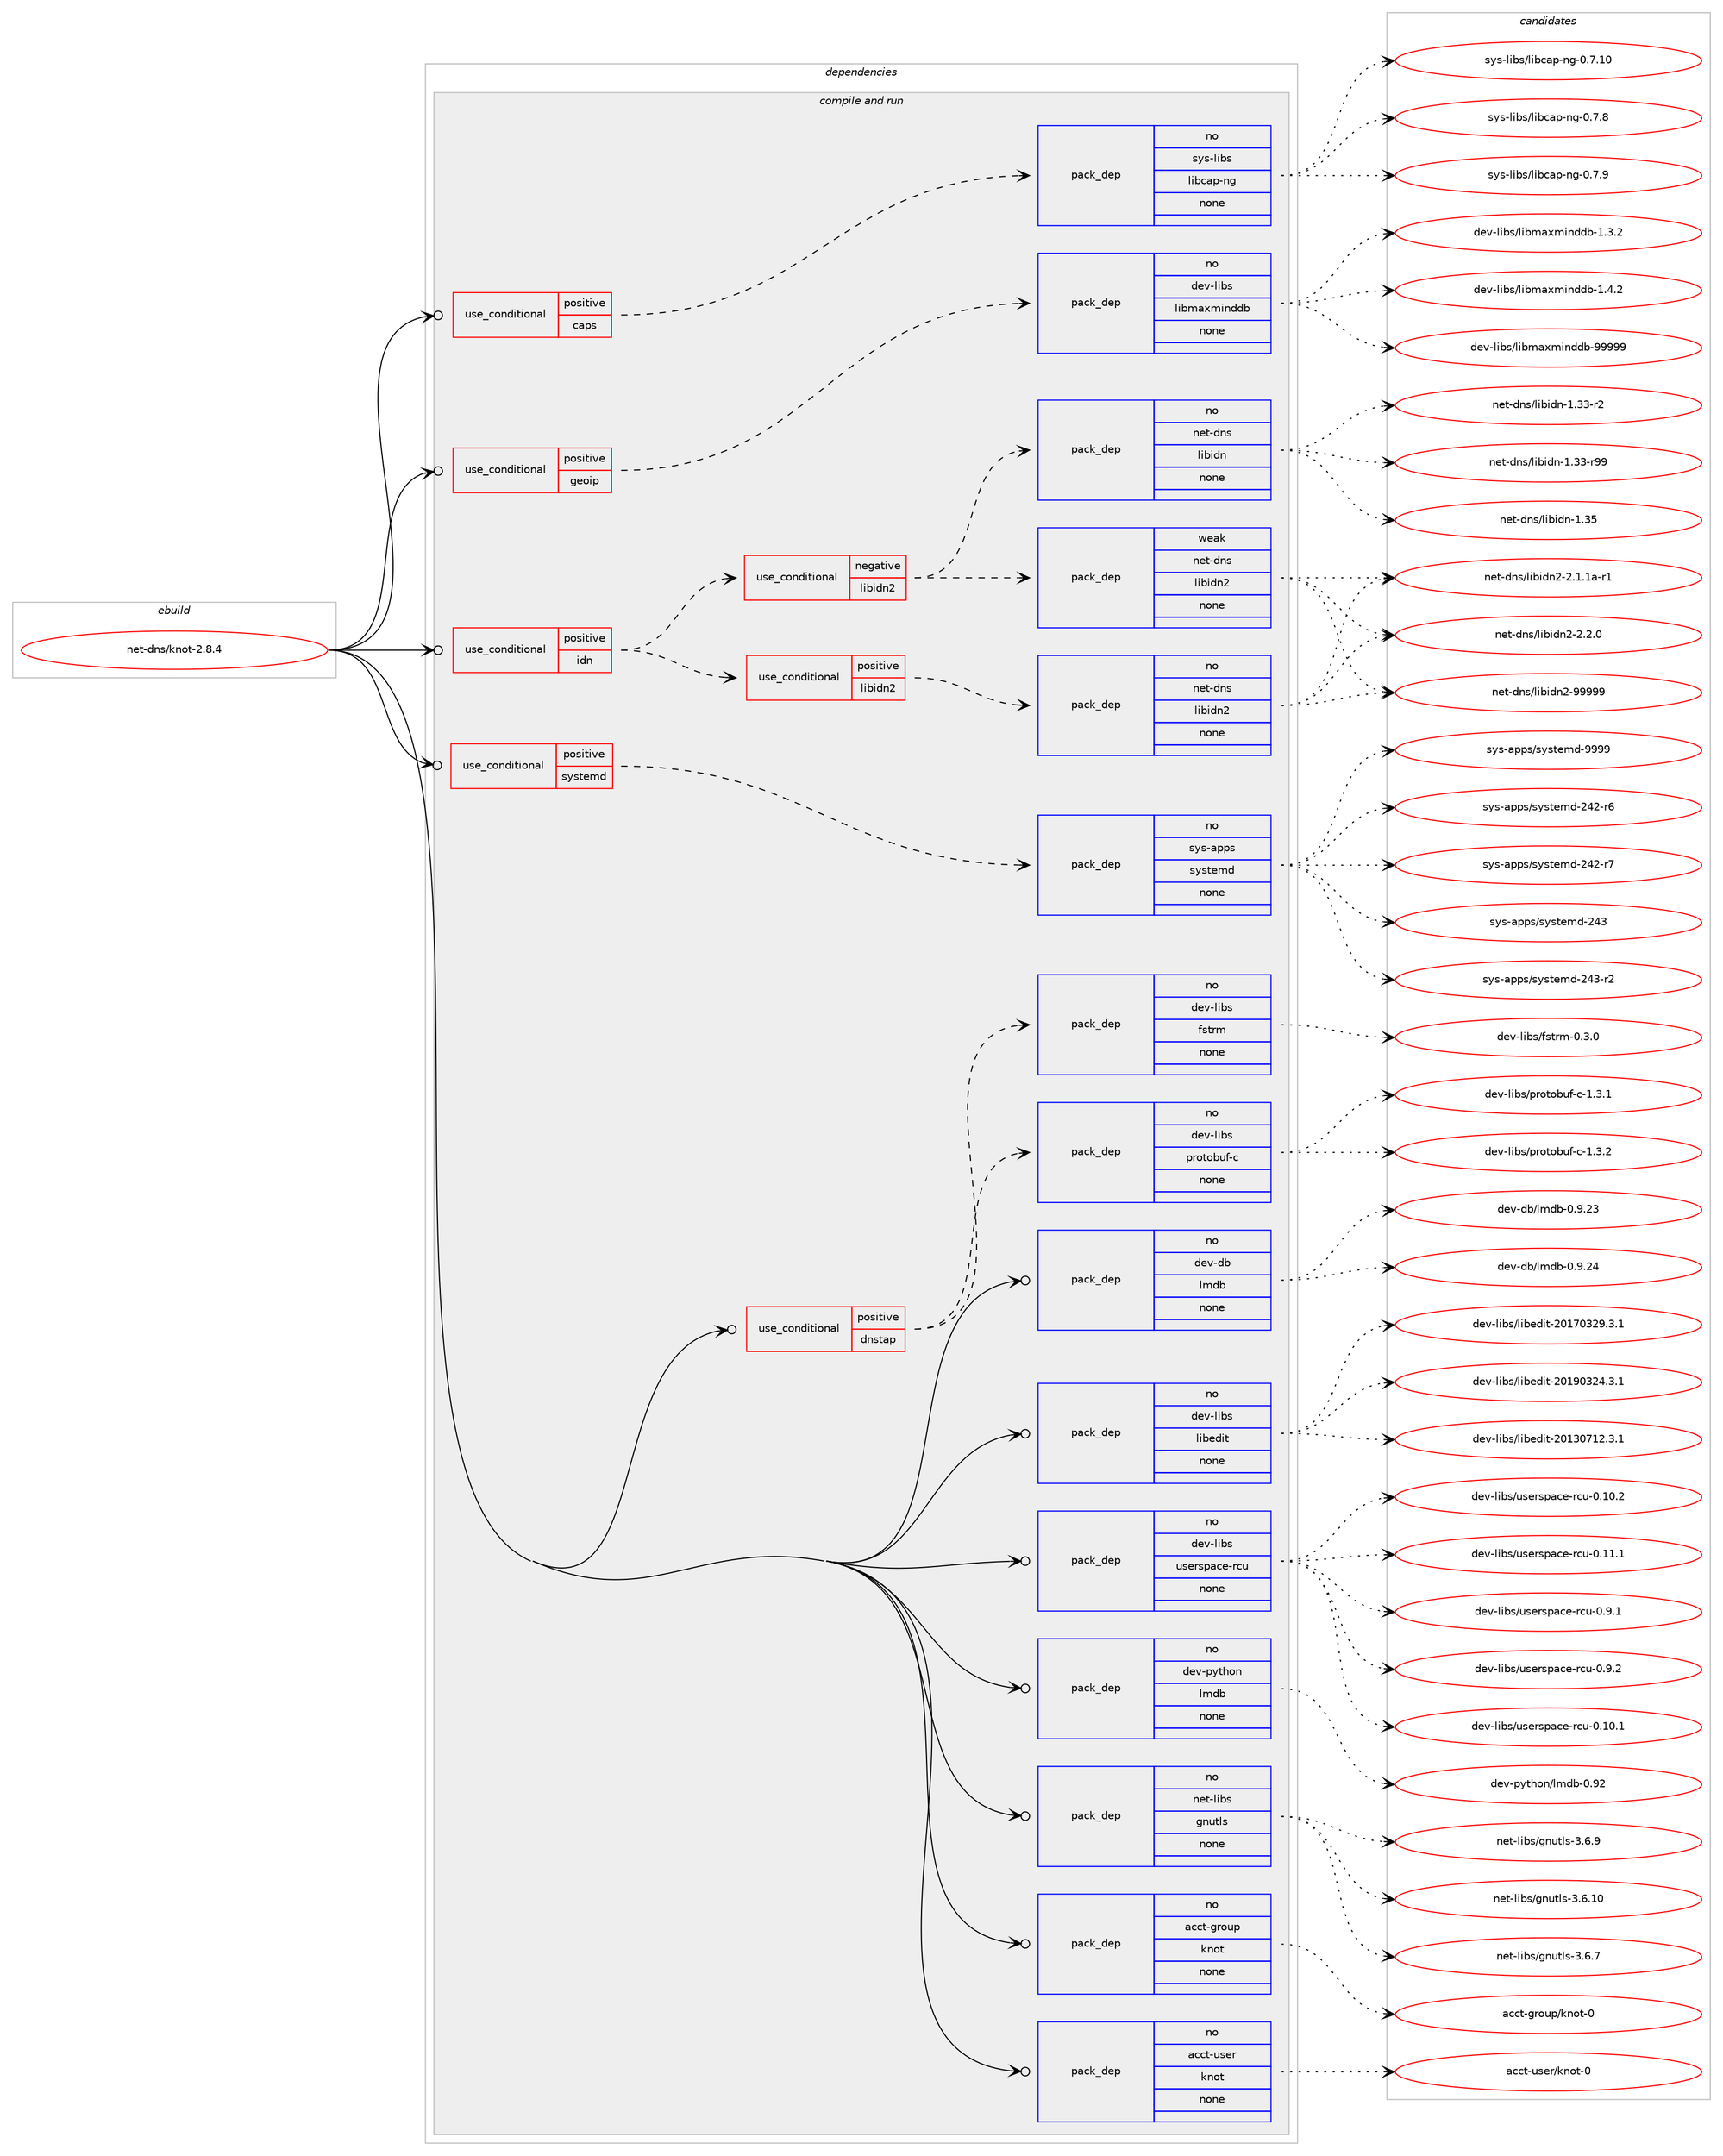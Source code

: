 digraph prolog {

# *************
# Graph options
# *************

newrank=true;
concentrate=true;
compound=true;
graph [rankdir=LR,fontname=Helvetica,fontsize=10,ranksep=1.5];#, ranksep=2.5, nodesep=0.2];
edge  [arrowhead=vee];
node  [fontname=Helvetica,fontsize=10];

# **********
# The ebuild
# **********

subgraph cluster_leftcol {
color=gray;
rank=same;
label=<<i>ebuild</i>>;
id [label="net-dns/knot-2.8.4", color=red, width=4, href="../net-dns/knot-2.8.4.svg"];
}

# ****************
# The dependencies
# ****************

subgraph cluster_midcol {
color=gray;
label=<<i>dependencies</i>>;
subgraph cluster_compile {
fillcolor="#eeeeee";
style=filled;
label=<<i>compile</i>>;
}
subgraph cluster_compileandrun {
fillcolor="#eeeeee";
style=filled;
label=<<i>compile and run</i>>;
subgraph cond199288 {
dependency818341 [label=<<TABLE BORDER="0" CELLBORDER="1" CELLSPACING="0" CELLPADDING="4"><TR><TD ROWSPAN="3" CELLPADDING="10">use_conditional</TD></TR><TR><TD>positive</TD></TR><TR><TD>caps</TD></TR></TABLE>>, shape=none, color=red];
subgraph pack604745 {
dependency818342 [label=<<TABLE BORDER="0" CELLBORDER="1" CELLSPACING="0" CELLPADDING="4" WIDTH="220"><TR><TD ROWSPAN="6" CELLPADDING="30">pack_dep</TD></TR><TR><TD WIDTH="110">no</TD></TR><TR><TD>sys-libs</TD></TR><TR><TD>libcap-ng</TD></TR><TR><TD>none</TD></TR><TR><TD></TD></TR></TABLE>>, shape=none, color=blue];
}
dependency818341:e -> dependency818342:w [weight=20,style="dashed",arrowhead="vee"];
}
id:e -> dependency818341:w [weight=20,style="solid",arrowhead="odotvee"];
subgraph cond199289 {
dependency818343 [label=<<TABLE BORDER="0" CELLBORDER="1" CELLSPACING="0" CELLPADDING="4"><TR><TD ROWSPAN="3" CELLPADDING="10">use_conditional</TD></TR><TR><TD>positive</TD></TR><TR><TD>dnstap</TD></TR></TABLE>>, shape=none, color=red];
subgraph pack604746 {
dependency818344 [label=<<TABLE BORDER="0" CELLBORDER="1" CELLSPACING="0" CELLPADDING="4" WIDTH="220"><TR><TD ROWSPAN="6" CELLPADDING="30">pack_dep</TD></TR><TR><TD WIDTH="110">no</TD></TR><TR><TD>dev-libs</TD></TR><TR><TD>fstrm</TD></TR><TR><TD>none</TD></TR><TR><TD></TD></TR></TABLE>>, shape=none, color=blue];
}
dependency818343:e -> dependency818344:w [weight=20,style="dashed",arrowhead="vee"];
subgraph pack604747 {
dependency818345 [label=<<TABLE BORDER="0" CELLBORDER="1" CELLSPACING="0" CELLPADDING="4" WIDTH="220"><TR><TD ROWSPAN="6" CELLPADDING="30">pack_dep</TD></TR><TR><TD WIDTH="110">no</TD></TR><TR><TD>dev-libs</TD></TR><TR><TD>protobuf-c</TD></TR><TR><TD>none</TD></TR><TR><TD></TD></TR></TABLE>>, shape=none, color=blue];
}
dependency818343:e -> dependency818345:w [weight=20,style="dashed",arrowhead="vee"];
}
id:e -> dependency818343:w [weight=20,style="solid",arrowhead="odotvee"];
subgraph cond199290 {
dependency818346 [label=<<TABLE BORDER="0" CELLBORDER="1" CELLSPACING="0" CELLPADDING="4"><TR><TD ROWSPAN="3" CELLPADDING="10">use_conditional</TD></TR><TR><TD>positive</TD></TR><TR><TD>geoip</TD></TR></TABLE>>, shape=none, color=red];
subgraph pack604748 {
dependency818347 [label=<<TABLE BORDER="0" CELLBORDER="1" CELLSPACING="0" CELLPADDING="4" WIDTH="220"><TR><TD ROWSPAN="6" CELLPADDING="30">pack_dep</TD></TR><TR><TD WIDTH="110">no</TD></TR><TR><TD>dev-libs</TD></TR><TR><TD>libmaxminddb</TD></TR><TR><TD>none</TD></TR><TR><TD></TD></TR></TABLE>>, shape=none, color=blue];
}
dependency818346:e -> dependency818347:w [weight=20,style="dashed",arrowhead="vee"];
}
id:e -> dependency818346:w [weight=20,style="solid",arrowhead="odotvee"];
subgraph cond199291 {
dependency818348 [label=<<TABLE BORDER="0" CELLBORDER="1" CELLSPACING="0" CELLPADDING="4"><TR><TD ROWSPAN="3" CELLPADDING="10">use_conditional</TD></TR><TR><TD>positive</TD></TR><TR><TD>idn</TD></TR></TABLE>>, shape=none, color=red];
subgraph cond199292 {
dependency818349 [label=<<TABLE BORDER="0" CELLBORDER="1" CELLSPACING="0" CELLPADDING="4"><TR><TD ROWSPAN="3" CELLPADDING="10">use_conditional</TD></TR><TR><TD>negative</TD></TR><TR><TD>libidn2</TD></TR></TABLE>>, shape=none, color=red];
subgraph pack604749 {
dependency818350 [label=<<TABLE BORDER="0" CELLBORDER="1" CELLSPACING="0" CELLPADDING="4" WIDTH="220"><TR><TD ROWSPAN="6" CELLPADDING="30">pack_dep</TD></TR><TR><TD WIDTH="110">no</TD></TR><TR><TD>net-dns</TD></TR><TR><TD>libidn</TD></TR><TR><TD>none</TD></TR><TR><TD></TD></TR></TABLE>>, shape=none, color=blue];
}
dependency818349:e -> dependency818350:w [weight=20,style="dashed",arrowhead="vee"];
subgraph pack604750 {
dependency818351 [label=<<TABLE BORDER="0" CELLBORDER="1" CELLSPACING="0" CELLPADDING="4" WIDTH="220"><TR><TD ROWSPAN="6" CELLPADDING="30">pack_dep</TD></TR><TR><TD WIDTH="110">weak</TD></TR><TR><TD>net-dns</TD></TR><TR><TD>libidn2</TD></TR><TR><TD>none</TD></TR><TR><TD></TD></TR></TABLE>>, shape=none, color=blue];
}
dependency818349:e -> dependency818351:w [weight=20,style="dashed",arrowhead="vee"];
}
dependency818348:e -> dependency818349:w [weight=20,style="dashed",arrowhead="vee"];
subgraph cond199293 {
dependency818352 [label=<<TABLE BORDER="0" CELLBORDER="1" CELLSPACING="0" CELLPADDING="4"><TR><TD ROWSPAN="3" CELLPADDING="10">use_conditional</TD></TR><TR><TD>positive</TD></TR><TR><TD>libidn2</TD></TR></TABLE>>, shape=none, color=red];
subgraph pack604751 {
dependency818353 [label=<<TABLE BORDER="0" CELLBORDER="1" CELLSPACING="0" CELLPADDING="4" WIDTH="220"><TR><TD ROWSPAN="6" CELLPADDING="30">pack_dep</TD></TR><TR><TD WIDTH="110">no</TD></TR><TR><TD>net-dns</TD></TR><TR><TD>libidn2</TD></TR><TR><TD>none</TD></TR><TR><TD></TD></TR></TABLE>>, shape=none, color=blue];
}
dependency818352:e -> dependency818353:w [weight=20,style="dashed",arrowhead="vee"];
}
dependency818348:e -> dependency818352:w [weight=20,style="dashed",arrowhead="vee"];
}
id:e -> dependency818348:w [weight=20,style="solid",arrowhead="odotvee"];
subgraph cond199294 {
dependency818354 [label=<<TABLE BORDER="0" CELLBORDER="1" CELLSPACING="0" CELLPADDING="4"><TR><TD ROWSPAN="3" CELLPADDING="10">use_conditional</TD></TR><TR><TD>positive</TD></TR><TR><TD>systemd</TD></TR></TABLE>>, shape=none, color=red];
subgraph pack604752 {
dependency818355 [label=<<TABLE BORDER="0" CELLBORDER="1" CELLSPACING="0" CELLPADDING="4" WIDTH="220"><TR><TD ROWSPAN="6" CELLPADDING="30">pack_dep</TD></TR><TR><TD WIDTH="110">no</TD></TR><TR><TD>sys-apps</TD></TR><TR><TD>systemd</TD></TR><TR><TD>none</TD></TR><TR><TD></TD></TR></TABLE>>, shape=none, color=blue];
}
dependency818354:e -> dependency818355:w [weight=20,style="dashed",arrowhead="vee"];
}
id:e -> dependency818354:w [weight=20,style="solid",arrowhead="odotvee"];
subgraph pack604753 {
dependency818356 [label=<<TABLE BORDER="0" CELLBORDER="1" CELLSPACING="0" CELLPADDING="4" WIDTH="220"><TR><TD ROWSPAN="6" CELLPADDING="30">pack_dep</TD></TR><TR><TD WIDTH="110">no</TD></TR><TR><TD>acct-group</TD></TR><TR><TD>knot</TD></TR><TR><TD>none</TD></TR><TR><TD></TD></TR></TABLE>>, shape=none, color=blue];
}
id:e -> dependency818356:w [weight=20,style="solid",arrowhead="odotvee"];
subgraph pack604754 {
dependency818357 [label=<<TABLE BORDER="0" CELLBORDER="1" CELLSPACING="0" CELLPADDING="4" WIDTH="220"><TR><TD ROWSPAN="6" CELLPADDING="30">pack_dep</TD></TR><TR><TD WIDTH="110">no</TD></TR><TR><TD>acct-user</TD></TR><TR><TD>knot</TD></TR><TR><TD>none</TD></TR><TR><TD></TD></TR></TABLE>>, shape=none, color=blue];
}
id:e -> dependency818357:w [weight=20,style="solid",arrowhead="odotvee"];
subgraph pack604755 {
dependency818358 [label=<<TABLE BORDER="0" CELLBORDER="1" CELLSPACING="0" CELLPADDING="4" WIDTH="220"><TR><TD ROWSPAN="6" CELLPADDING="30">pack_dep</TD></TR><TR><TD WIDTH="110">no</TD></TR><TR><TD>dev-db</TD></TR><TR><TD>lmdb</TD></TR><TR><TD>none</TD></TR><TR><TD></TD></TR></TABLE>>, shape=none, color=blue];
}
id:e -> dependency818358:w [weight=20,style="solid",arrowhead="odotvee"];
subgraph pack604756 {
dependency818359 [label=<<TABLE BORDER="0" CELLBORDER="1" CELLSPACING="0" CELLPADDING="4" WIDTH="220"><TR><TD ROWSPAN="6" CELLPADDING="30">pack_dep</TD></TR><TR><TD WIDTH="110">no</TD></TR><TR><TD>dev-libs</TD></TR><TR><TD>libedit</TD></TR><TR><TD>none</TD></TR><TR><TD></TD></TR></TABLE>>, shape=none, color=blue];
}
id:e -> dependency818359:w [weight=20,style="solid",arrowhead="odotvee"];
subgraph pack604757 {
dependency818360 [label=<<TABLE BORDER="0" CELLBORDER="1" CELLSPACING="0" CELLPADDING="4" WIDTH="220"><TR><TD ROWSPAN="6" CELLPADDING="30">pack_dep</TD></TR><TR><TD WIDTH="110">no</TD></TR><TR><TD>dev-libs</TD></TR><TR><TD>userspace-rcu</TD></TR><TR><TD>none</TD></TR><TR><TD></TD></TR></TABLE>>, shape=none, color=blue];
}
id:e -> dependency818360:w [weight=20,style="solid",arrowhead="odotvee"];
subgraph pack604758 {
dependency818361 [label=<<TABLE BORDER="0" CELLBORDER="1" CELLSPACING="0" CELLPADDING="4" WIDTH="220"><TR><TD ROWSPAN="6" CELLPADDING="30">pack_dep</TD></TR><TR><TD WIDTH="110">no</TD></TR><TR><TD>dev-python</TD></TR><TR><TD>lmdb</TD></TR><TR><TD>none</TD></TR><TR><TD></TD></TR></TABLE>>, shape=none, color=blue];
}
id:e -> dependency818361:w [weight=20,style="solid",arrowhead="odotvee"];
subgraph pack604759 {
dependency818362 [label=<<TABLE BORDER="0" CELLBORDER="1" CELLSPACING="0" CELLPADDING="4" WIDTH="220"><TR><TD ROWSPAN="6" CELLPADDING="30">pack_dep</TD></TR><TR><TD WIDTH="110">no</TD></TR><TR><TD>net-libs</TD></TR><TR><TD>gnutls</TD></TR><TR><TD>none</TD></TR><TR><TD></TD></TR></TABLE>>, shape=none, color=blue];
}
id:e -> dependency818362:w [weight=20,style="solid",arrowhead="odotvee"];
}
subgraph cluster_run {
fillcolor="#eeeeee";
style=filled;
label=<<i>run</i>>;
}
}

# **************
# The candidates
# **************

subgraph cluster_choices {
rank=same;
color=gray;
label=<<i>candidates</i>>;

subgraph choice604745 {
color=black;
nodesep=1;
choice1151211154510810598115471081059899971124511010345484655464948 [label="sys-libs/libcap-ng-0.7.10", color=red, width=4,href="../sys-libs/libcap-ng-0.7.10.svg"];
choice11512111545108105981154710810598999711245110103454846554656 [label="sys-libs/libcap-ng-0.7.8", color=red, width=4,href="../sys-libs/libcap-ng-0.7.8.svg"];
choice11512111545108105981154710810598999711245110103454846554657 [label="sys-libs/libcap-ng-0.7.9", color=red, width=4,href="../sys-libs/libcap-ng-0.7.9.svg"];
dependency818342:e -> choice1151211154510810598115471081059899971124511010345484655464948:w [style=dotted,weight="100"];
dependency818342:e -> choice11512111545108105981154710810598999711245110103454846554656:w [style=dotted,weight="100"];
dependency818342:e -> choice11512111545108105981154710810598999711245110103454846554657:w [style=dotted,weight="100"];
}
subgraph choice604746 {
color=black;
nodesep=1;
choice100101118451081059811547102115116114109454846514648 [label="dev-libs/fstrm-0.3.0", color=red, width=4,href="../dev-libs/fstrm-0.3.0.svg"];
dependency818344:e -> choice100101118451081059811547102115116114109454846514648:w [style=dotted,weight="100"];
}
subgraph choice604747 {
color=black;
nodesep=1;
choice100101118451081059811547112114111116111981171024599454946514649 [label="dev-libs/protobuf-c-1.3.1", color=red, width=4,href="../dev-libs/protobuf-c-1.3.1.svg"];
choice100101118451081059811547112114111116111981171024599454946514650 [label="dev-libs/protobuf-c-1.3.2", color=red, width=4,href="../dev-libs/protobuf-c-1.3.2.svg"];
dependency818345:e -> choice100101118451081059811547112114111116111981171024599454946514649:w [style=dotted,weight="100"];
dependency818345:e -> choice100101118451081059811547112114111116111981171024599454946514650:w [style=dotted,weight="100"];
}
subgraph choice604748 {
color=black;
nodesep=1;
choice100101118451081059811547108105981099712010910511010010098454946514650 [label="dev-libs/libmaxminddb-1.3.2", color=red, width=4,href="../dev-libs/libmaxminddb-1.3.2.svg"];
choice100101118451081059811547108105981099712010910511010010098454946524650 [label="dev-libs/libmaxminddb-1.4.2", color=red, width=4,href="../dev-libs/libmaxminddb-1.4.2.svg"];
choice100101118451081059811547108105981099712010910511010010098455757575757 [label="dev-libs/libmaxminddb-99999", color=red, width=4,href="../dev-libs/libmaxminddb-99999.svg"];
dependency818347:e -> choice100101118451081059811547108105981099712010910511010010098454946514650:w [style=dotted,weight="100"];
dependency818347:e -> choice100101118451081059811547108105981099712010910511010010098454946524650:w [style=dotted,weight="100"];
dependency818347:e -> choice100101118451081059811547108105981099712010910511010010098455757575757:w [style=dotted,weight="100"];
}
subgraph choice604749 {
color=black;
nodesep=1;
choice11010111645100110115471081059810510011045494651514511450 [label="net-dns/libidn-1.33-r2", color=red, width=4,href="../net-dns/libidn-1.33-r2.svg"];
choice1101011164510011011547108105981051001104549465151451145757 [label="net-dns/libidn-1.33-r99", color=red, width=4,href="../net-dns/libidn-1.33-r99.svg"];
choice1101011164510011011547108105981051001104549465153 [label="net-dns/libidn-1.35", color=red, width=4,href="../net-dns/libidn-1.35.svg"];
dependency818350:e -> choice11010111645100110115471081059810510011045494651514511450:w [style=dotted,weight="100"];
dependency818350:e -> choice1101011164510011011547108105981051001104549465151451145757:w [style=dotted,weight="100"];
dependency818350:e -> choice1101011164510011011547108105981051001104549465153:w [style=dotted,weight="100"];
}
subgraph choice604750 {
color=black;
nodesep=1;
choice11010111645100110115471081059810510011050455046494649974511449 [label="net-dns/libidn2-2.1.1a-r1", color=red, width=4,href="../net-dns/libidn2-2.1.1a-r1.svg"];
choice11010111645100110115471081059810510011050455046504648 [label="net-dns/libidn2-2.2.0", color=red, width=4,href="../net-dns/libidn2-2.2.0.svg"];
choice11010111645100110115471081059810510011050455757575757 [label="net-dns/libidn2-99999", color=red, width=4,href="../net-dns/libidn2-99999.svg"];
dependency818351:e -> choice11010111645100110115471081059810510011050455046494649974511449:w [style=dotted,weight="100"];
dependency818351:e -> choice11010111645100110115471081059810510011050455046504648:w [style=dotted,weight="100"];
dependency818351:e -> choice11010111645100110115471081059810510011050455757575757:w [style=dotted,weight="100"];
}
subgraph choice604751 {
color=black;
nodesep=1;
choice11010111645100110115471081059810510011050455046494649974511449 [label="net-dns/libidn2-2.1.1a-r1", color=red, width=4,href="../net-dns/libidn2-2.1.1a-r1.svg"];
choice11010111645100110115471081059810510011050455046504648 [label="net-dns/libidn2-2.2.0", color=red, width=4,href="../net-dns/libidn2-2.2.0.svg"];
choice11010111645100110115471081059810510011050455757575757 [label="net-dns/libidn2-99999", color=red, width=4,href="../net-dns/libidn2-99999.svg"];
dependency818353:e -> choice11010111645100110115471081059810510011050455046494649974511449:w [style=dotted,weight="100"];
dependency818353:e -> choice11010111645100110115471081059810510011050455046504648:w [style=dotted,weight="100"];
dependency818353:e -> choice11010111645100110115471081059810510011050455757575757:w [style=dotted,weight="100"];
}
subgraph choice604752 {
color=black;
nodesep=1;
choice115121115459711211211547115121115116101109100455052504511454 [label="sys-apps/systemd-242-r6", color=red, width=4,href="../sys-apps/systemd-242-r6.svg"];
choice115121115459711211211547115121115116101109100455052504511455 [label="sys-apps/systemd-242-r7", color=red, width=4,href="../sys-apps/systemd-242-r7.svg"];
choice11512111545971121121154711512111511610110910045505251 [label="sys-apps/systemd-243", color=red, width=4,href="../sys-apps/systemd-243.svg"];
choice115121115459711211211547115121115116101109100455052514511450 [label="sys-apps/systemd-243-r2", color=red, width=4,href="../sys-apps/systemd-243-r2.svg"];
choice1151211154597112112115471151211151161011091004557575757 [label="sys-apps/systemd-9999", color=red, width=4,href="../sys-apps/systemd-9999.svg"];
dependency818355:e -> choice115121115459711211211547115121115116101109100455052504511454:w [style=dotted,weight="100"];
dependency818355:e -> choice115121115459711211211547115121115116101109100455052504511455:w [style=dotted,weight="100"];
dependency818355:e -> choice11512111545971121121154711512111511610110910045505251:w [style=dotted,weight="100"];
dependency818355:e -> choice115121115459711211211547115121115116101109100455052514511450:w [style=dotted,weight="100"];
dependency818355:e -> choice1151211154597112112115471151211151161011091004557575757:w [style=dotted,weight="100"];
}
subgraph choice604753 {
color=black;
nodesep=1;
choice97999911645103114111117112471071101111164548 [label="acct-group/knot-0", color=red, width=4,href="../acct-group/knot-0.svg"];
dependency818356:e -> choice97999911645103114111117112471071101111164548:w [style=dotted,weight="100"];
}
subgraph choice604754 {
color=black;
nodesep=1;
choice97999911645117115101114471071101111164548 [label="acct-user/knot-0", color=red, width=4,href="../acct-user/knot-0.svg"];
dependency818357:e -> choice97999911645117115101114471071101111164548:w [style=dotted,weight="100"];
}
subgraph choice604755 {
color=black;
nodesep=1;
choice1001011184510098471081091009845484657465051 [label="dev-db/lmdb-0.9.23", color=red, width=4,href="../dev-db/lmdb-0.9.23.svg"];
choice1001011184510098471081091009845484657465052 [label="dev-db/lmdb-0.9.24", color=red, width=4,href="../dev-db/lmdb-0.9.24.svg"];
dependency818358:e -> choice1001011184510098471081091009845484657465051:w [style=dotted,weight="100"];
dependency818358:e -> choice1001011184510098471081091009845484657465052:w [style=dotted,weight="100"];
}
subgraph choice604756 {
color=black;
nodesep=1;
choice1001011184510810598115471081059810110010511645504849514855495046514649 [label="dev-libs/libedit-20130712.3.1", color=red, width=4,href="../dev-libs/libedit-20130712.3.1.svg"];
choice1001011184510810598115471081059810110010511645504849554851505746514649 [label="dev-libs/libedit-20170329.3.1", color=red, width=4,href="../dev-libs/libedit-20170329.3.1.svg"];
choice1001011184510810598115471081059810110010511645504849574851505246514649 [label="dev-libs/libedit-20190324.3.1", color=red, width=4,href="../dev-libs/libedit-20190324.3.1.svg"];
dependency818359:e -> choice1001011184510810598115471081059810110010511645504849514855495046514649:w [style=dotted,weight="100"];
dependency818359:e -> choice1001011184510810598115471081059810110010511645504849554851505746514649:w [style=dotted,weight="100"];
dependency818359:e -> choice1001011184510810598115471081059810110010511645504849574851505246514649:w [style=dotted,weight="100"];
}
subgraph choice604757 {
color=black;
nodesep=1;
choice1001011184510810598115471171151011141151129799101451149911745484649484649 [label="dev-libs/userspace-rcu-0.10.1", color=red, width=4,href="../dev-libs/userspace-rcu-0.10.1.svg"];
choice1001011184510810598115471171151011141151129799101451149911745484649484650 [label="dev-libs/userspace-rcu-0.10.2", color=red, width=4,href="../dev-libs/userspace-rcu-0.10.2.svg"];
choice1001011184510810598115471171151011141151129799101451149911745484649494649 [label="dev-libs/userspace-rcu-0.11.1", color=red, width=4,href="../dev-libs/userspace-rcu-0.11.1.svg"];
choice10010111845108105981154711711510111411511297991014511499117454846574649 [label="dev-libs/userspace-rcu-0.9.1", color=red, width=4,href="../dev-libs/userspace-rcu-0.9.1.svg"];
choice10010111845108105981154711711510111411511297991014511499117454846574650 [label="dev-libs/userspace-rcu-0.9.2", color=red, width=4,href="../dev-libs/userspace-rcu-0.9.2.svg"];
dependency818360:e -> choice1001011184510810598115471171151011141151129799101451149911745484649484649:w [style=dotted,weight="100"];
dependency818360:e -> choice1001011184510810598115471171151011141151129799101451149911745484649484650:w [style=dotted,weight="100"];
dependency818360:e -> choice1001011184510810598115471171151011141151129799101451149911745484649494649:w [style=dotted,weight="100"];
dependency818360:e -> choice10010111845108105981154711711510111411511297991014511499117454846574649:w [style=dotted,weight="100"];
dependency818360:e -> choice10010111845108105981154711711510111411511297991014511499117454846574650:w [style=dotted,weight="100"];
}
subgraph choice604758 {
color=black;
nodesep=1;
choice1001011184511212111610411111047108109100984548465750 [label="dev-python/lmdb-0.92", color=red, width=4,href="../dev-python/lmdb-0.92.svg"];
dependency818361:e -> choice1001011184511212111610411111047108109100984548465750:w [style=dotted,weight="100"];
}
subgraph choice604759 {
color=black;
nodesep=1;
choice11010111645108105981154710311011711610811545514654464948 [label="net-libs/gnutls-3.6.10", color=red, width=4,href="../net-libs/gnutls-3.6.10.svg"];
choice110101116451081059811547103110117116108115455146544655 [label="net-libs/gnutls-3.6.7", color=red, width=4,href="../net-libs/gnutls-3.6.7.svg"];
choice110101116451081059811547103110117116108115455146544657 [label="net-libs/gnutls-3.6.9", color=red, width=4,href="../net-libs/gnutls-3.6.9.svg"];
dependency818362:e -> choice11010111645108105981154710311011711610811545514654464948:w [style=dotted,weight="100"];
dependency818362:e -> choice110101116451081059811547103110117116108115455146544655:w [style=dotted,weight="100"];
dependency818362:e -> choice110101116451081059811547103110117116108115455146544657:w [style=dotted,weight="100"];
}
}

}
